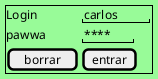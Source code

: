 @startsalt clave
skinparam BackgroundColor palegreen
{+
Login |  " carlos "
pawwa | " **** "
[ borrar ] | [entrar]
}


@enduml